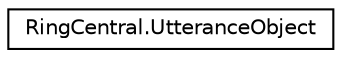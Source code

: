 digraph "Graphical Class Hierarchy"
{
 // LATEX_PDF_SIZE
  edge [fontname="Helvetica",fontsize="10",labelfontname="Helvetica",labelfontsize="10"];
  node [fontname="Helvetica",fontsize="10",shape=record];
  rankdir="LR";
  Node0 [label="RingCentral.UtteranceObject",height=0.2,width=0.4,color="black", fillcolor="white", style="filled",URL="$classRingCentral_1_1UtteranceObject.html",tooltip=" "];
}
